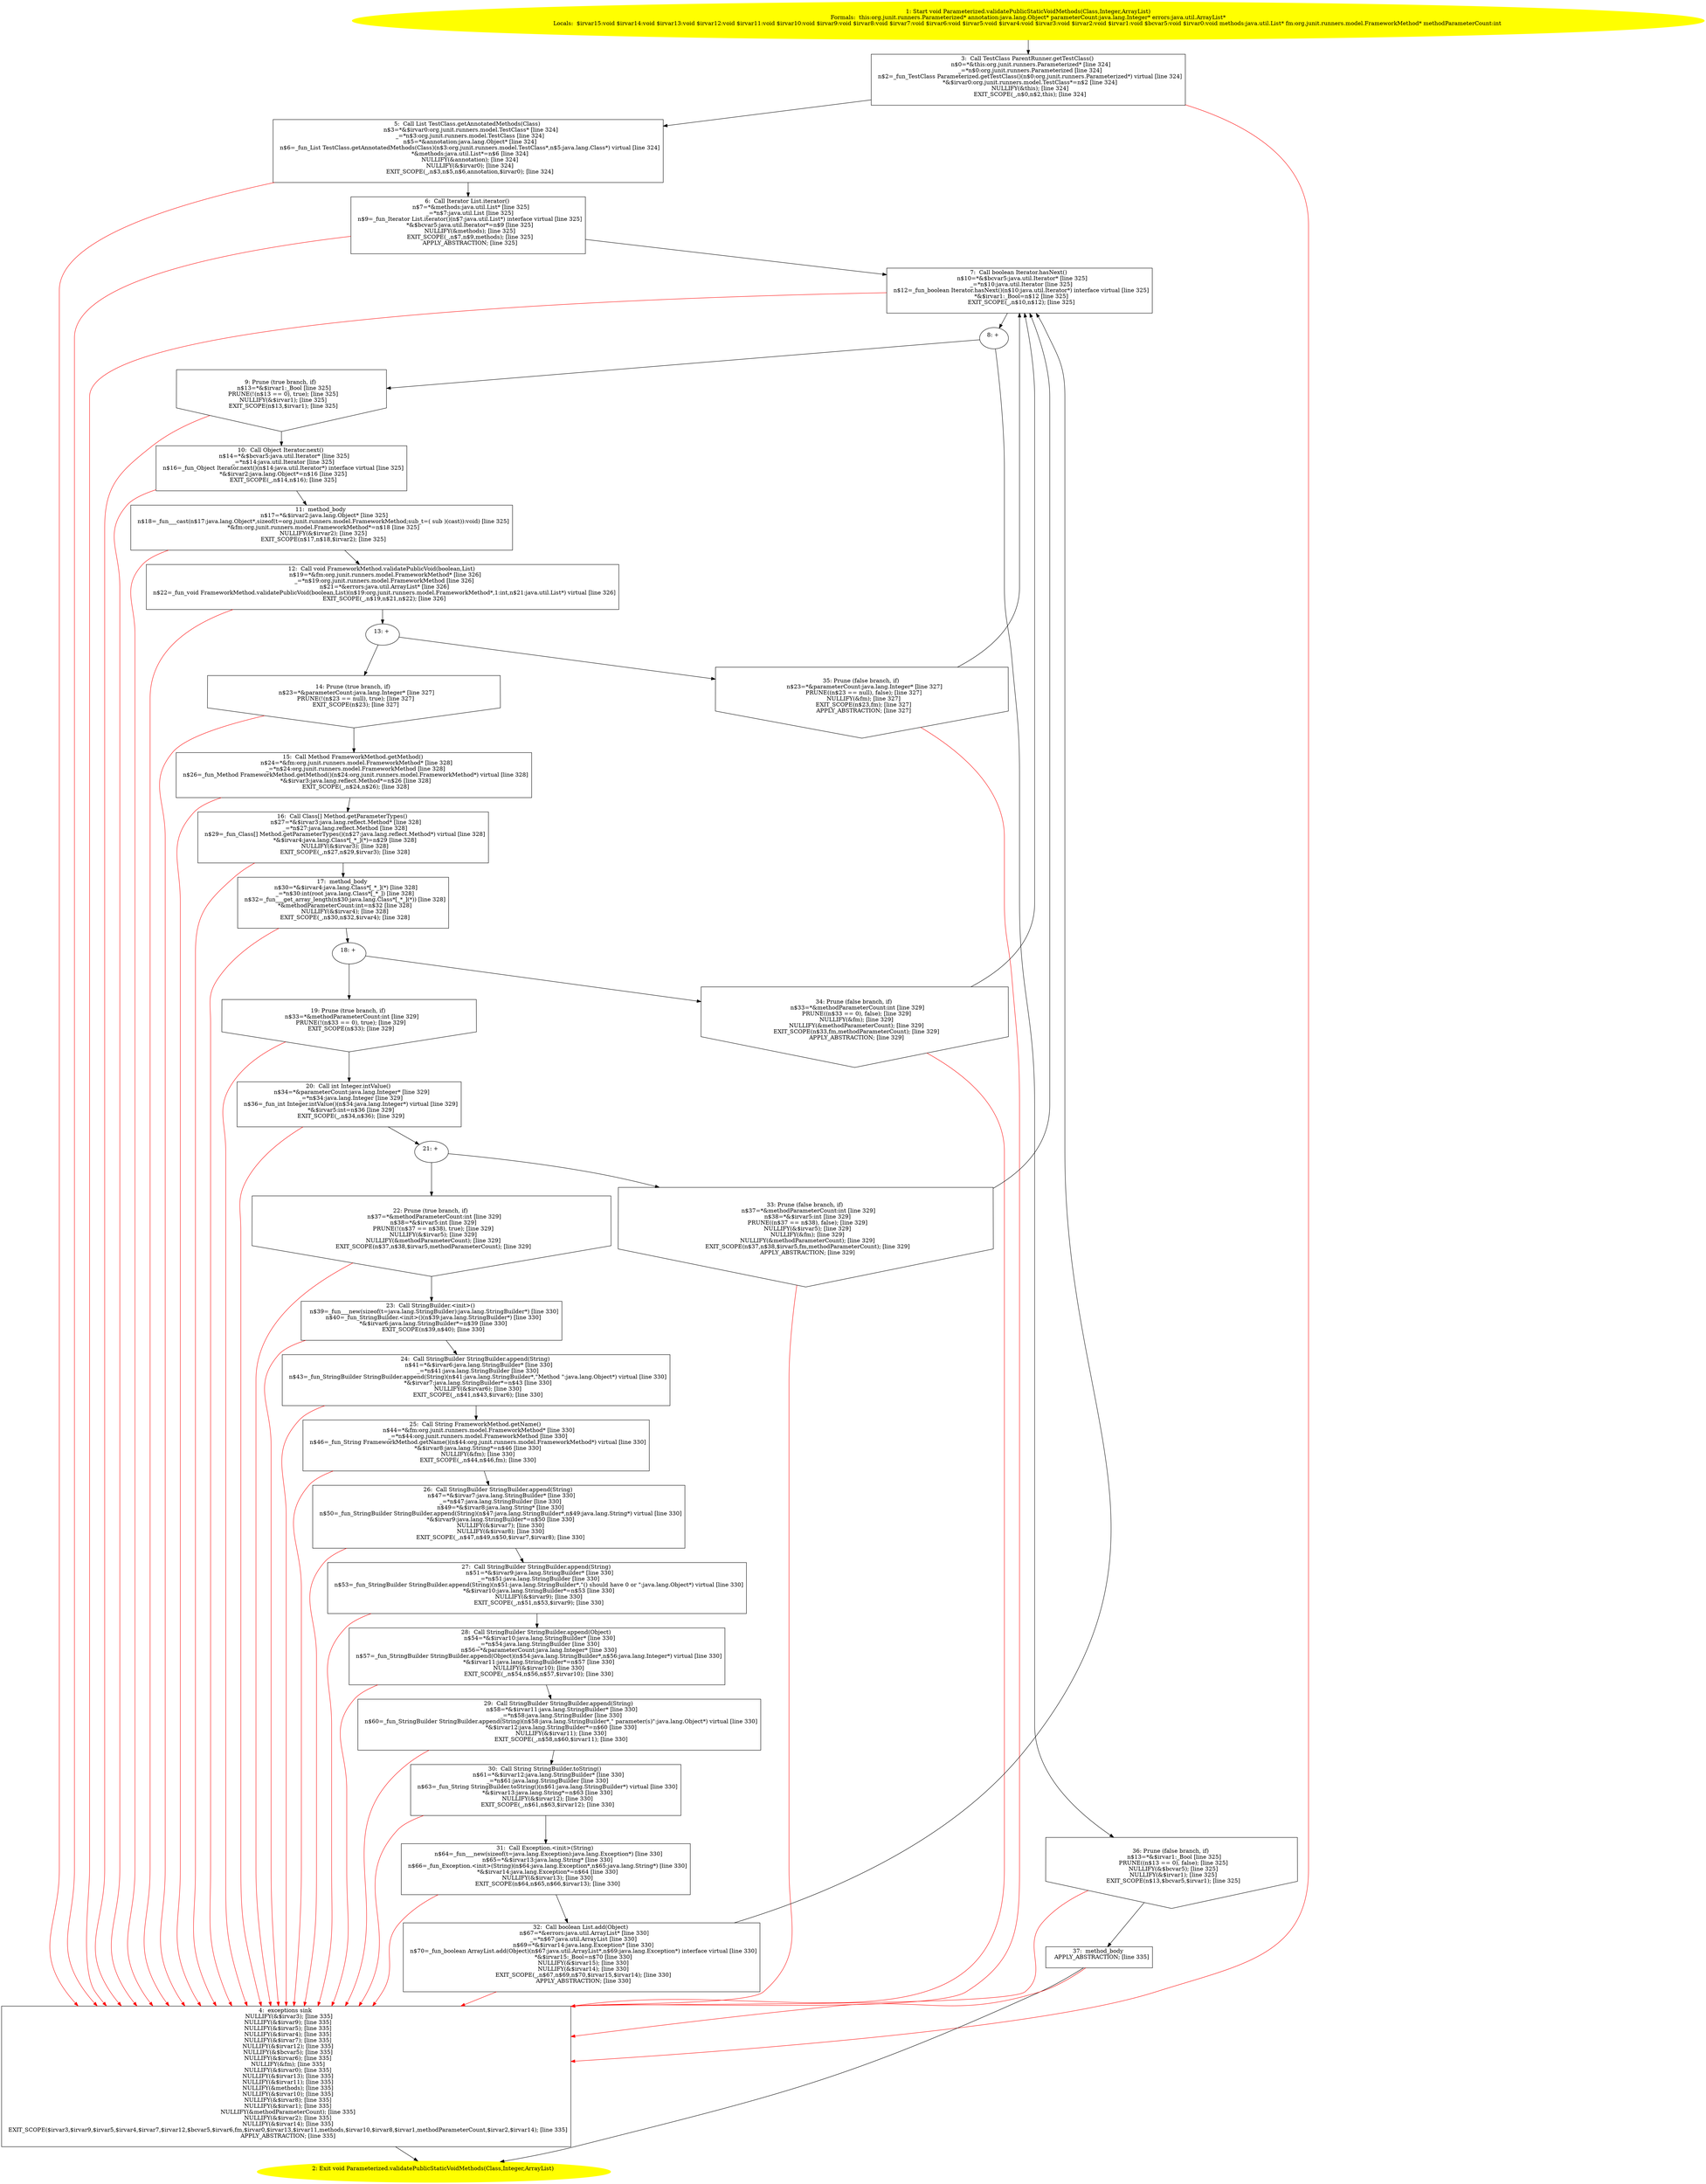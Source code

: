/* @generated */
digraph cfg {
"org.junit.runners.Parameterized.validatePublicStaticVoidMethods(java.lang.Class,java.lang.Integer,ja.56aa75f18d9daa81e46afbfcf32ae26a_1" [label="1: Start void Parameterized.validatePublicStaticVoidMethods(Class,Integer,ArrayList)\nFormals:  this:org.junit.runners.Parameterized* annotation:java.lang.Object* parameterCount:java.lang.Integer* errors:java.util.ArrayList*\nLocals:  $irvar15:void $irvar14:void $irvar13:void $irvar12:void $irvar11:void $irvar10:void $irvar9:void $irvar8:void $irvar7:void $irvar6:void $irvar5:void $irvar4:void $irvar3:void $irvar2:void $irvar1:void $bcvar5:void $irvar0:void methods:java.util.List* fm:org.junit.runners.model.FrameworkMethod* methodParameterCount:int \n  " color=yellow style=filled]
	

	 "org.junit.runners.Parameterized.validatePublicStaticVoidMethods(java.lang.Class,java.lang.Integer,ja.56aa75f18d9daa81e46afbfcf32ae26a_1" -> "org.junit.runners.Parameterized.validatePublicStaticVoidMethods(java.lang.Class,java.lang.Integer,ja.56aa75f18d9daa81e46afbfcf32ae26a_3" ;
"org.junit.runners.Parameterized.validatePublicStaticVoidMethods(java.lang.Class,java.lang.Integer,ja.56aa75f18d9daa81e46afbfcf32ae26a_2" [label="2: Exit void Parameterized.validatePublicStaticVoidMethods(Class,Integer,ArrayList) \n  " color=yellow style=filled]
	

"org.junit.runners.Parameterized.validatePublicStaticVoidMethods(java.lang.Class,java.lang.Integer,ja.56aa75f18d9daa81e46afbfcf32ae26a_3" [label="3:  Call TestClass ParentRunner.getTestClass() \n   n$0=*&this:org.junit.runners.Parameterized* [line 324]\n  _=*n$0:org.junit.runners.Parameterized [line 324]\n  n$2=_fun_TestClass Parameterized.getTestClass()(n$0:org.junit.runners.Parameterized*) virtual [line 324]\n  *&$irvar0:org.junit.runners.model.TestClass*=n$2 [line 324]\n  NULLIFY(&this); [line 324]\n  EXIT_SCOPE(_,n$0,n$2,this); [line 324]\n " shape="box"]
	

	 "org.junit.runners.Parameterized.validatePublicStaticVoidMethods(java.lang.Class,java.lang.Integer,ja.56aa75f18d9daa81e46afbfcf32ae26a_3" -> "org.junit.runners.Parameterized.validatePublicStaticVoidMethods(java.lang.Class,java.lang.Integer,ja.56aa75f18d9daa81e46afbfcf32ae26a_5" ;
	 "org.junit.runners.Parameterized.validatePublicStaticVoidMethods(java.lang.Class,java.lang.Integer,ja.56aa75f18d9daa81e46afbfcf32ae26a_3" -> "org.junit.runners.Parameterized.validatePublicStaticVoidMethods(java.lang.Class,java.lang.Integer,ja.56aa75f18d9daa81e46afbfcf32ae26a_4" [color="red" ];
"org.junit.runners.Parameterized.validatePublicStaticVoidMethods(java.lang.Class,java.lang.Integer,ja.56aa75f18d9daa81e46afbfcf32ae26a_4" [label="4:  exceptions sink \n   NULLIFY(&$irvar3); [line 335]\n  NULLIFY(&$irvar9); [line 335]\n  NULLIFY(&$irvar5); [line 335]\n  NULLIFY(&$irvar4); [line 335]\n  NULLIFY(&$irvar7); [line 335]\n  NULLIFY(&$irvar12); [line 335]\n  NULLIFY(&$bcvar5); [line 335]\n  NULLIFY(&$irvar6); [line 335]\n  NULLIFY(&fm); [line 335]\n  NULLIFY(&$irvar0); [line 335]\n  NULLIFY(&$irvar13); [line 335]\n  NULLIFY(&$irvar11); [line 335]\n  NULLIFY(&methods); [line 335]\n  NULLIFY(&$irvar10); [line 335]\n  NULLIFY(&$irvar8); [line 335]\n  NULLIFY(&$irvar1); [line 335]\n  NULLIFY(&methodParameterCount); [line 335]\n  NULLIFY(&$irvar2); [line 335]\n  NULLIFY(&$irvar14); [line 335]\n  EXIT_SCOPE($irvar3,$irvar9,$irvar5,$irvar4,$irvar7,$irvar12,$bcvar5,$irvar6,fm,$irvar0,$irvar13,$irvar11,methods,$irvar10,$irvar8,$irvar1,methodParameterCount,$irvar2,$irvar14); [line 335]\n  APPLY_ABSTRACTION; [line 335]\n " shape="box"]
	

	 "org.junit.runners.Parameterized.validatePublicStaticVoidMethods(java.lang.Class,java.lang.Integer,ja.56aa75f18d9daa81e46afbfcf32ae26a_4" -> "org.junit.runners.Parameterized.validatePublicStaticVoidMethods(java.lang.Class,java.lang.Integer,ja.56aa75f18d9daa81e46afbfcf32ae26a_2" ;
"org.junit.runners.Parameterized.validatePublicStaticVoidMethods(java.lang.Class,java.lang.Integer,ja.56aa75f18d9daa81e46afbfcf32ae26a_5" [label="5:  Call List TestClass.getAnnotatedMethods(Class) \n   n$3=*&$irvar0:org.junit.runners.model.TestClass* [line 324]\n  _=*n$3:org.junit.runners.model.TestClass [line 324]\n  n$5=*&annotation:java.lang.Object* [line 324]\n  n$6=_fun_List TestClass.getAnnotatedMethods(Class)(n$3:org.junit.runners.model.TestClass*,n$5:java.lang.Class*) virtual [line 324]\n  *&methods:java.util.List*=n$6 [line 324]\n  NULLIFY(&annotation); [line 324]\n  NULLIFY(&$irvar0); [line 324]\n  EXIT_SCOPE(_,n$3,n$5,n$6,annotation,$irvar0); [line 324]\n " shape="box"]
	

	 "org.junit.runners.Parameterized.validatePublicStaticVoidMethods(java.lang.Class,java.lang.Integer,ja.56aa75f18d9daa81e46afbfcf32ae26a_5" -> "org.junit.runners.Parameterized.validatePublicStaticVoidMethods(java.lang.Class,java.lang.Integer,ja.56aa75f18d9daa81e46afbfcf32ae26a_6" ;
	 "org.junit.runners.Parameterized.validatePublicStaticVoidMethods(java.lang.Class,java.lang.Integer,ja.56aa75f18d9daa81e46afbfcf32ae26a_5" -> "org.junit.runners.Parameterized.validatePublicStaticVoidMethods(java.lang.Class,java.lang.Integer,ja.56aa75f18d9daa81e46afbfcf32ae26a_4" [color="red" ];
"org.junit.runners.Parameterized.validatePublicStaticVoidMethods(java.lang.Class,java.lang.Integer,ja.56aa75f18d9daa81e46afbfcf32ae26a_6" [label="6:  Call Iterator List.iterator() \n   n$7=*&methods:java.util.List* [line 325]\n  _=*n$7:java.util.List [line 325]\n  n$9=_fun_Iterator List.iterator()(n$7:java.util.List*) interface virtual [line 325]\n  *&$bcvar5:java.util.Iterator*=n$9 [line 325]\n  NULLIFY(&methods); [line 325]\n  EXIT_SCOPE(_,n$7,n$9,methods); [line 325]\n  APPLY_ABSTRACTION; [line 325]\n " shape="box"]
	

	 "org.junit.runners.Parameterized.validatePublicStaticVoidMethods(java.lang.Class,java.lang.Integer,ja.56aa75f18d9daa81e46afbfcf32ae26a_6" -> "org.junit.runners.Parameterized.validatePublicStaticVoidMethods(java.lang.Class,java.lang.Integer,ja.56aa75f18d9daa81e46afbfcf32ae26a_7" ;
	 "org.junit.runners.Parameterized.validatePublicStaticVoidMethods(java.lang.Class,java.lang.Integer,ja.56aa75f18d9daa81e46afbfcf32ae26a_6" -> "org.junit.runners.Parameterized.validatePublicStaticVoidMethods(java.lang.Class,java.lang.Integer,ja.56aa75f18d9daa81e46afbfcf32ae26a_4" [color="red" ];
"org.junit.runners.Parameterized.validatePublicStaticVoidMethods(java.lang.Class,java.lang.Integer,ja.56aa75f18d9daa81e46afbfcf32ae26a_7" [label="7:  Call boolean Iterator.hasNext() \n   n$10=*&$bcvar5:java.util.Iterator* [line 325]\n  _=*n$10:java.util.Iterator [line 325]\n  n$12=_fun_boolean Iterator.hasNext()(n$10:java.util.Iterator*) interface virtual [line 325]\n  *&$irvar1:_Bool=n$12 [line 325]\n  EXIT_SCOPE(_,n$10,n$12); [line 325]\n " shape="box"]
	

	 "org.junit.runners.Parameterized.validatePublicStaticVoidMethods(java.lang.Class,java.lang.Integer,ja.56aa75f18d9daa81e46afbfcf32ae26a_7" -> "org.junit.runners.Parameterized.validatePublicStaticVoidMethods(java.lang.Class,java.lang.Integer,ja.56aa75f18d9daa81e46afbfcf32ae26a_8" ;
	 "org.junit.runners.Parameterized.validatePublicStaticVoidMethods(java.lang.Class,java.lang.Integer,ja.56aa75f18d9daa81e46afbfcf32ae26a_7" -> "org.junit.runners.Parameterized.validatePublicStaticVoidMethods(java.lang.Class,java.lang.Integer,ja.56aa75f18d9daa81e46afbfcf32ae26a_4" [color="red" ];
"org.junit.runners.Parameterized.validatePublicStaticVoidMethods(java.lang.Class,java.lang.Integer,ja.56aa75f18d9daa81e46afbfcf32ae26a_8" [label="8: + \n  " ]
	

	 "org.junit.runners.Parameterized.validatePublicStaticVoidMethods(java.lang.Class,java.lang.Integer,ja.56aa75f18d9daa81e46afbfcf32ae26a_8" -> "org.junit.runners.Parameterized.validatePublicStaticVoidMethods(java.lang.Class,java.lang.Integer,ja.56aa75f18d9daa81e46afbfcf32ae26a_9" ;
	 "org.junit.runners.Parameterized.validatePublicStaticVoidMethods(java.lang.Class,java.lang.Integer,ja.56aa75f18d9daa81e46afbfcf32ae26a_8" -> "org.junit.runners.Parameterized.validatePublicStaticVoidMethods(java.lang.Class,java.lang.Integer,ja.56aa75f18d9daa81e46afbfcf32ae26a_36" ;
"org.junit.runners.Parameterized.validatePublicStaticVoidMethods(java.lang.Class,java.lang.Integer,ja.56aa75f18d9daa81e46afbfcf32ae26a_9" [label="9: Prune (true branch, if) \n   n$13=*&$irvar1:_Bool [line 325]\n  PRUNE(!(n$13 == 0), true); [line 325]\n  NULLIFY(&$irvar1); [line 325]\n  EXIT_SCOPE(n$13,$irvar1); [line 325]\n " shape="invhouse"]
	

	 "org.junit.runners.Parameterized.validatePublicStaticVoidMethods(java.lang.Class,java.lang.Integer,ja.56aa75f18d9daa81e46afbfcf32ae26a_9" -> "org.junit.runners.Parameterized.validatePublicStaticVoidMethods(java.lang.Class,java.lang.Integer,ja.56aa75f18d9daa81e46afbfcf32ae26a_10" ;
	 "org.junit.runners.Parameterized.validatePublicStaticVoidMethods(java.lang.Class,java.lang.Integer,ja.56aa75f18d9daa81e46afbfcf32ae26a_9" -> "org.junit.runners.Parameterized.validatePublicStaticVoidMethods(java.lang.Class,java.lang.Integer,ja.56aa75f18d9daa81e46afbfcf32ae26a_4" [color="red" ];
"org.junit.runners.Parameterized.validatePublicStaticVoidMethods(java.lang.Class,java.lang.Integer,ja.56aa75f18d9daa81e46afbfcf32ae26a_10" [label="10:  Call Object Iterator.next() \n   n$14=*&$bcvar5:java.util.Iterator* [line 325]\n  _=*n$14:java.util.Iterator [line 325]\n  n$16=_fun_Object Iterator.next()(n$14:java.util.Iterator*) interface virtual [line 325]\n  *&$irvar2:java.lang.Object*=n$16 [line 325]\n  EXIT_SCOPE(_,n$14,n$16); [line 325]\n " shape="box"]
	

	 "org.junit.runners.Parameterized.validatePublicStaticVoidMethods(java.lang.Class,java.lang.Integer,ja.56aa75f18d9daa81e46afbfcf32ae26a_10" -> "org.junit.runners.Parameterized.validatePublicStaticVoidMethods(java.lang.Class,java.lang.Integer,ja.56aa75f18d9daa81e46afbfcf32ae26a_11" ;
	 "org.junit.runners.Parameterized.validatePublicStaticVoidMethods(java.lang.Class,java.lang.Integer,ja.56aa75f18d9daa81e46afbfcf32ae26a_10" -> "org.junit.runners.Parameterized.validatePublicStaticVoidMethods(java.lang.Class,java.lang.Integer,ja.56aa75f18d9daa81e46afbfcf32ae26a_4" [color="red" ];
"org.junit.runners.Parameterized.validatePublicStaticVoidMethods(java.lang.Class,java.lang.Integer,ja.56aa75f18d9daa81e46afbfcf32ae26a_11" [label="11:  method_body \n   n$17=*&$irvar2:java.lang.Object* [line 325]\n  n$18=_fun___cast(n$17:java.lang.Object*,sizeof(t=org.junit.runners.model.FrameworkMethod;sub_t=( sub )(cast)):void) [line 325]\n  *&fm:org.junit.runners.model.FrameworkMethod*=n$18 [line 325]\n  NULLIFY(&$irvar2); [line 325]\n  EXIT_SCOPE(n$17,n$18,$irvar2); [line 325]\n " shape="box"]
	

	 "org.junit.runners.Parameterized.validatePublicStaticVoidMethods(java.lang.Class,java.lang.Integer,ja.56aa75f18d9daa81e46afbfcf32ae26a_11" -> "org.junit.runners.Parameterized.validatePublicStaticVoidMethods(java.lang.Class,java.lang.Integer,ja.56aa75f18d9daa81e46afbfcf32ae26a_12" ;
	 "org.junit.runners.Parameterized.validatePublicStaticVoidMethods(java.lang.Class,java.lang.Integer,ja.56aa75f18d9daa81e46afbfcf32ae26a_11" -> "org.junit.runners.Parameterized.validatePublicStaticVoidMethods(java.lang.Class,java.lang.Integer,ja.56aa75f18d9daa81e46afbfcf32ae26a_4" [color="red" ];
"org.junit.runners.Parameterized.validatePublicStaticVoidMethods(java.lang.Class,java.lang.Integer,ja.56aa75f18d9daa81e46afbfcf32ae26a_12" [label="12:  Call void FrameworkMethod.validatePublicVoid(boolean,List) \n   n$19=*&fm:org.junit.runners.model.FrameworkMethod* [line 326]\n  _=*n$19:org.junit.runners.model.FrameworkMethod [line 326]\n  n$21=*&errors:java.util.ArrayList* [line 326]\n  n$22=_fun_void FrameworkMethod.validatePublicVoid(boolean,List)(n$19:org.junit.runners.model.FrameworkMethod*,1:int,n$21:java.util.List*) virtual [line 326]\n  EXIT_SCOPE(_,n$19,n$21,n$22); [line 326]\n " shape="box"]
	

	 "org.junit.runners.Parameterized.validatePublicStaticVoidMethods(java.lang.Class,java.lang.Integer,ja.56aa75f18d9daa81e46afbfcf32ae26a_12" -> "org.junit.runners.Parameterized.validatePublicStaticVoidMethods(java.lang.Class,java.lang.Integer,ja.56aa75f18d9daa81e46afbfcf32ae26a_13" ;
	 "org.junit.runners.Parameterized.validatePublicStaticVoidMethods(java.lang.Class,java.lang.Integer,ja.56aa75f18d9daa81e46afbfcf32ae26a_12" -> "org.junit.runners.Parameterized.validatePublicStaticVoidMethods(java.lang.Class,java.lang.Integer,ja.56aa75f18d9daa81e46afbfcf32ae26a_4" [color="red" ];
"org.junit.runners.Parameterized.validatePublicStaticVoidMethods(java.lang.Class,java.lang.Integer,ja.56aa75f18d9daa81e46afbfcf32ae26a_13" [label="13: + \n  " ]
	

	 "org.junit.runners.Parameterized.validatePublicStaticVoidMethods(java.lang.Class,java.lang.Integer,ja.56aa75f18d9daa81e46afbfcf32ae26a_13" -> "org.junit.runners.Parameterized.validatePublicStaticVoidMethods(java.lang.Class,java.lang.Integer,ja.56aa75f18d9daa81e46afbfcf32ae26a_14" ;
	 "org.junit.runners.Parameterized.validatePublicStaticVoidMethods(java.lang.Class,java.lang.Integer,ja.56aa75f18d9daa81e46afbfcf32ae26a_13" -> "org.junit.runners.Parameterized.validatePublicStaticVoidMethods(java.lang.Class,java.lang.Integer,ja.56aa75f18d9daa81e46afbfcf32ae26a_35" ;
"org.junit.runners.Parameterized.validatePublicStaticVoidMethods(java.lang.Class,java.lang.Integer,ja.56aa75f18d9daa81e46afbfcf32ae26a_14" [label="14: Prune (true branch, if) \n   n$23=*&parameterCount:java.lang.Integer* [line 327]\n  PRUNE(!(n$23 == null), true); [line 327]\n  EXIT_SCOPE(n$23); [line 327]\n " shape="invhouse"]
	

	 "org.junit.runners.Parameterized.validatePublicStaticVoidMethods(java.lang.Class,java.lang.Integer,ja.56aa75f18d9daa81e46afbfcf32ae26a_14" -> "org.junit.runners.Parameterized.validatePublicStaticVoidMethods(java.lang.Class,java.lang.Integer,ja.56aa75f18d9daa81e46afbfcf32ae26a_15" ;
	 "org.junit.runners.Parameterized.validatePublicStaticVoidMethods(java.lang.Class,java.lang.Integer,ja.56aa75f18d9daa81e46afbfcf32ae26a_14" -> "org.junit.runners.Parameterized.validatePublicStaticVoidMethods(java.lang.Class,java.lang.Integer,ja.56aa75f18d9daa81e46afbfcf32ae26a_4" [color="red" ];
"org.junit.runners.Parameterized.validatePublicStaticVoidMethods(java.lang.Class,java.lang.Integer,ja.56aa75f18d9daa81e46afbfcf32ae26a_15" [label="15:  Call Method FrameworkMethod.getMethod() \n   n$24=*&fm:org.junit.runners.model.FrameworkMethod* [line 328]\n  _=*n$24:org.junit.runners.model.FrameworkMethod [line 328]\n  n$26=_fun_Method FrameworkMethod.getMethod()(n$24:org.junit.runners.model.FrameworkMethod*) virtual [line 328]\n  *&$irvar3:java.lang.reflect.Method*=n$26 [line 328]\n  EXIT_SCOPE(_,n$24,n$26); [line 328]\n " shape="box"]
	

	 "org.junit.runners.Parameterized.validatePublicStaticVoidMethods(java.lang.Class,java.lang.Integer,ja.56aa75f18d9daa81e46afbfcf32ae26a_15" -> "org.junit.runners.Parameterized.validatePublicStaticVoidMethods(java.lang.Class,java.lang.Integer,ja.56aa75f18d9daa81e46afbfcf32ae26a_16" ;
	 "org.junit.runners.Parameterized.validatePublicStaticVoidMethods(java.lang.Class,java.lang.Integer,ja.56aa75f18d9daa81e46afbfcf32ae26a_15" -> "org.junit.runners.Parameterized.validatePublicStaticVoidMethods(java.lang.Class,java.lang.Integer,ja.56aa75f18d9daa81e46afbfcf32ae26a_4" [color="red" ];
"org.junit.runners.Parameterized.validatePublicStaticVoidMethods(java.lang.Class,java.lang.Integer,ja.56aa75f18d9daa81e46afbfcf32ae26a_16" [label="16:  Call Class[] Method.getParameterTypes() \n   n$27=*&$irvar3:java.lang.reflect.Method* [line 328]\n  _=*n$27:java.lang.reflect.Method [line 328]\n  n$29=_fun_Class[] Method.getParameterTypes()(n$27:java.lang.reflect.Method*) virtual [line 328]\n  *&$irvar4:java.lang.Class*[_*_](*)=n$29 [line 328]\n  NULLIFY(&$irvar3); [line 328]\n  EXIT_SCOPE(_,n$27,n$29,$irvar3); [line 328]\n " shape="box"]
	

	 "org.junit.runners.Parameterized.validatePublicStaticVoidMethods(java.lang.Class,java.lang.Integer,ja.56aa75f18d9daa81e46afbfcf32ae26a_16" -> "org.junit.runners.Parameterized.validatePublicStaticVoidMethods(java.lang.Class,java.lang.Integer,ja.56aa75f18d9daa81e46afbfcf32ae26a_17" ;
	 "org.junit.runners.Parameterized.validatePublicStaticVoidMethods(java.lang.Class,java.lang.Integer,ja.56aa75f18d9daa81e46afbfcf32ae26a_16" -> "org.junit.runners.Parameterized.validatePublicStaticVoidMethods(java.lang.Class,java.lang.Integer,ja.56aa75f18d9daa81e46afbfcf32ae26a_4" [color="red" ];
"org.junit.runners.Parameterized.validatePublicStaticVoidMethods(java.lang.Class,java.lang.Integer,ja.56aa75f18d9daa81e46afbfcf32ae26a_17" [label="17:  method_body \n   n$30=*&$irvar4:java.lang.Class*[_*_](*) [line 328]\n  _=*n$30:int(root java.lang.Class*[_*_]) [line 328]\n  n$32=_fun___get_array_length(n$30:java.lang.Class*[_*_](*)) [line 328]\n  *&methodParameterCount:int=n$32 [line 328]\n  NULLIFY(&$irvar4); [line 328]\n  EXIT_SCOPE(_,n$30,n$32,$irvar4); [line 328]\n " shape="box"]
	

	 "org.junit.runners.Parameterized.validatePublicStaticVoidMethods(java.lang.Class,java.lang.Integer,ja.56aa75f18d9daa81e46afbfcf32ae26a_17" -> "org.junit.runners.Parameterized.validatePublicStaticVoidMethods(java.lang.Class,java.lang.Integer,ja.56aa75f18d9daa81e46afbfcf32ae26a_18" ;
	 "org.junit.runners.Parameterized.validatePublicStaticVoidMethods(java.lang.Class,java.lang.Integer,ja.56aa75f18d9daa81e46afbfcf32ae26a_17" -> "org.junit.runners.Parameterized.validatePublicStaticVoidMethods(java.lang.Class,java.lang.Integer,ja.56aa75f18d9daa81e46afbfcf32ae26a_4" [color="red" ];
"org.junit.runners.Parameterized.validatePublicStaticVoidMethods(java.lang.Class,java.lang.Integer,ja.56aa75f18d9daa81e46afbfcf32ae26a_18" [label="18: + \n  " ]
	

	 "org.junit.runners.Parameterized.validatePublicStaticVoidMethods(java.lang.Class,java.lang.Integer,ja.56aa75f18d9daa81e46afbfcf32ae26a_18" -> "org.junit.runners.Parameterized.validatePublicStaticVoidMethods(java.lang.Class,java.lang.Integer,ja.56aa75f18d9daa81e46afbfcf32ae26a_19" ;
	 "org.junit.runners.Parameterized.validatePublicStaticVoidMethods(java.lang.Class,java.lang.Integer,ja.56aa75f18d9daa81e46afbfcf32ae26a_18" -> "org.junit.runners.Parameterized.validatePublicStaticVoidMethods(java.lang.Class,java.lang.Integer,ja.56aa75f18d9daa81e46afbfcf32ae26a_34" ;
"org.junit.runners.Parameterized.validatePublicStaticVoidMethods(java.lang.Class,java.lang.Integer,ja.56aa75f18d9daa81e46afbfcf32ae26a_19" [label="19: Prune (true branch, if) \n   n$33=*&methodParameterCount:int [line 329]\n  PRUNE(!(n$33 == 0), true); [line 329]\n  EXIT_SCOPE(n$33); [line 329]\n " shape="invhouse"]
	

	 "org.junit.runners.Parameterized.validatePublicStaticVoidMethods(java.lang.Class,java.lang.Integer,ja.56aa75f18d9daa81e46afbfcf32ae26a_19" -> "org.junit.runners.Parameterized.validatePublicStaticVoidMethods(java.lang.Class,java.lang.Integer,ja.56aa75f18d9daa81e46afbfcf32ae26a_20" ;
	 "org.junit.runners.Parameterized.validatePublicStaticVoidMethods(java.lang.Class,java.lang.Integer,ja.56aa75f18d9daa81e46afbfcf32ae26a_19" -> "org.junit.runners.Parameterized.validatePublicStaticVoidMethods(java.lang.Class,java.lang.Integer,ja.56aa75f18d9daa81e46afbfcf32ae26a_4" [color="red" ];
"org.junit.runners.Parameterized.validatePublicStaticVoidMethods(java.lang.Class,java.lang.Integer,ja.56aa75f18d9daa81e46afbfcf32ae26a_20" [label="20:  Call int Integer.intValue() \n   n$34=*&parameterCount:java.lang.Integer* [line 329]\n  _=*n$34:java.lang.Integer [line 329]\n  n$36=_fun_int Integer.intValue()(n$34:java.lang.Integer*) virtual [line 329]\n  *&$irvar5:int=n$36 [line 329]\n  EXIT_SCOPE(_,n$34,n$36); [line 329]\n " shape="box"]
	

	 "org.junit.runners.Parameterized.validatePublicStaticVoidMethods(java.lang.Class,java.lang.Integer,ja.56aa75f18d9daa81e46afbfcf32ae26a_20" -> "org.junit.runners.Parameterized.validatePublicStaticVoidMethods(java.lang.Class,java.lang.Integer,ja.56aa75f18d9daa81e46afbfcf32ae26a_21" ;
	 "org.junit.runners.Parameterized.validatePublicStaticVoidMethods(java.lang.Class,java.lang.Integer,ja.56aa75f18d9daa81e46afbfcf32ae26a_20" -> "org.junit.runners.Parameterized.validatePublicStaticVoidMethods(java.lang.Class,java.lang.Integer,ja.56aa75f18d9daa81e46afbfcf32ae26a_4" [color="red" ];
"org.junit.runners.Parameterized.validatePublicStaticVoidMethods(java.lang.Class,java.lang.Integer,ja.56aa75f18d9daa81e46afbfcf32ae26a_21" [label="21: + \n  " ]
	

	 "org.junit.runners.Parameterized.validatePublicStaticVoidMethods(java.lang.Class,java.lang.Integer,ja.56aa75f18d9daa81e46afbfcf32ae26a_21" -> "org.junit.runners.Parameterized.validatePublicStaticVoidMethods(java.lang.Class,java.lang.Integer,ja.56aa75f18d9daa81e46afbfcf32ae26a_22" ;
	 "org.junit.runners.Parameterized.validatePublicStaticVoidMethods(java.lang.Class,java.lang.Integer,ja.56aa75f18d9daa81e46afbfcf32ae26a_21" -> "org.junit.runners.Parameterized.validatePublicStaticVoidMethods(java.lang.Class,java.lang.Integer,ja.56aa75f18d9daa81e46afbfcf32ae26a_33" ;
"org.junit.runners.Parameterized.validatePublicStaticVoidMethods(java.lang.Class,java.lang.Integer,ja.56aa75f18d9daa81e46afbfcf32ae26a_22" [label="22: Prune (true branch, if) \n   n$37=*&methodParameterCount:int [line 329]\n  n$38=*&$irvar5:int [line 329]\n  PRUNE(!(n$37 == n$38), true); [line 329]\n  NULLIFY(&$irvar5); [line 329]\n  NULLIFY(&methodParameterCount); [line 329]\n  EXIT_SCOPE(n$37,n$38,$irvar5,methodParameterCount); [line 329]\n " shape="invhouse"]
	

	 "org.junit.runners.Parameterized.validatePublicStaticVoidMethods(java.lang.Class,java.lang.Integer,ja.56aa75f18d9daa81e46afbfcf32ae26a_22" -> "org.junit.runners.Parameterized.validatePublicStaticVoidMethods(java.lang.Class,java.lang.Integer,ja.56aa75f18d9daa81e46afbfcf32ae26a_23" ;
	 "org.junit.runners.Parameterized.validatePublicStaticVoidMethods(java.lang.Class,java.lang.Integer,ja.56aa75f18d9daa81e46afbfcf32ae26a_22" -> "org.junit.runners.Parameterized.validatePublicStaticVoidMethods(java.lang.Class,java.lang.Integer,ja.56aa75f18d9daa81e46afbfcf32ae26a_4" [color="red" ];
"org.junit.runners.Parameterized.validatePublicStaticVoidMethods(java.lang.Class,java.lang.Integer,ja.56aa75f18d9daa81e46afbfcf32ae26a_23" [label="23:  Call StringBuilder.<init>() \n   n$39=_fun___new(sizeof(t=java.lang.StringBuilder):java.lang.StringBuilder*) [line 330]\n  n$40=_fun_StringBuilder.<init>()(n$39:java.lang.StringBuilder*) [line 330]\n  *&$irvar6:java.lang.StringBuilder*=n$39 [line 330]\n  EXIT_SCOPE(n$39,n$40); [line 330]\n " shape="box"]
	

	 "org.junit.runners.Parameterized.validatePublicStaticVoidMethods(java.lang.Class,java.lang.Integer,ja.56aa75f18d9daa81e46afbfcf32ae26a_23" -> "org.junit.runners.Parameterized.validatePublicStaticVoidMethods(java.lang.Class,java.lang.Integer,ja.56aa75f18d9daa81e46afbfcf32ae26a_24" ;
	 "org.junit.runners.Parameterized.validatePublicStaticVoidMethods(java.lang.Class,java.lang.Integer,ja.56aa75f18d9daa81e46afbfcf32ae26a_23" -> "org.junit.runners.Parameterized.validatePublicStaticVoidMethods(java.lang.Class,java.lang.Integer,ja.56aa75f18d9daa81e46afbfcf32ae26a_4" [color="red" ];
"org.junit.runners.Parameterized.validatePublicStaticVoidMethods(java.lang.Class,java.lang.Integer,ja.56aa75f18d9daa81e46afbfcf32ae26a_24" [label="24:  Call StringBuilder StringBuilder.append(String) \n   n$41=*&$irvar6:java.lang.StringBuilder* [line 330]\n  _=*n$41:java.lang.StringBuilder [line 330]\n  n$43=_fun_StringBuilder StringBuilder.append(String)(n$41:java.lang.StringBuilder*,\"Method \":java.lang.Object*) virtual [line 330]\n  *&$irvar7:java.lang.StringBuilder*=n$43 [line 330]\n  NULLIFY(&$irvar6); [line 330]\n  EXIT_SCOPE(_,n$41,n$43,$irvar6); [line 330]\n " shape="box"]
	

	 "org.junit.runners.Parameterized.validatePublicStaticVoidMethods(java.lang.Class,java.lang.Integer,ja.56aa75f18d9daa81e46afbfcf32ae26a_24" -> "org.junit.runners.Parameterized.validatePublicStaticVoidMethods(java.lang.Class,java.lang.Integer,ja.56aa75f18d9daa81e46afbfcf32ae26a_25" ;
	 "org.junit.runners.Parameterized.validatePublicStaticVoidMethods(java.lang.Class,java.lang.Integer,ja.56aa75f18d9daa81e46afbfcf32ae26a_24" -> "org.junit.runners.Parameterized.validatePublicStaticVoidMethods(java.lang.Class,java.lang.Integer,ja.56aa75f18d9daa81e46afbfcf32ae26a_4" [color="red" ];
"org.junit.runners.Parameterized.validatePublicStaticVoidMethods(java.lang.Class,java.lang.Integer,ja.56aa75f18d9daa81e46afbfcf32ae26a_25" [label="25:  Call String FrameworkMethod.getName() \n   n$44=*&fm:org.junit.runners.model.FrameworkMethod* [line 330]\n  _=*n$44:org.junit.runners.model.FrameworkMethod [line 330]\n  n$46=_fun_String FrameworkMethod.getName()(n$44:org.junit.runners.model.FrameworkMethod*) virtual [line 330]\n  *&$irvar8:java.lang.String*=n$46 [line 330]\n  NULLIFY(&fm); [line 330]\n  EXIT_SCOPE(_,n$44,n$46,fm); [line 330]\n " shape="box"]
	

	 "org.junit.runners.Parameterized.validatePublicStaticVoidMethods(java.lang.Class,java.lang.Integer,ja.56aa75f18d9daa81e46afbfcf32ae26a_25" -> "org.junit.runners.Parameterized.validatePublicStaticVoidMethods(java.lang.Class,java.lang.Integer,ja.56aa75f18d9daa81e46afbfcf32ae26a_26" ;
	 "org.junit.runners.Parameterized.validatePublicStaticVoidMethods(java.lang.Class,java.lang.Integer,ja.56aa75f18d9daa81e46afbfcf32ae26a_25" -> "org.junit.runners.Parameterized.validatePublicStaticVoidMethods(java.lang.Class,java.lang.Integer,ja.56aa75f18d9daa81e46afbfcf32ae26a_4" [color="red" ];
"org.junit.runners.Parameterized.validatePublicStaticVoidMethods(java.lang.Class,java.lang.Integer,ja.56aa75f18d9daa81e46afbfcf32ae26a_26" [label="26:  Call StringBuilder StringBuilder.append(String) \n   n$47=*&$irvar7:java.lang.StringBuilder* [line 330]\n  _=*n$47:java.lang.StringBuilder [line 330]\n  n$49=*&$irvar8:java.lang.String* [line 330]\n  n$50=_fun_StringBuilder StringBuilder.append(String)(n$47:java.lang.StringBuilder*,n$49:java.lang.String*) virtual [line 330]\n  *&$irvar9:java.lang.StringBuilder*=n$50 [line 330]\n  NULLIFY(&$irvar7); [line 330]\n  NULLIFY(&$irvar8); [line 330]\n  EXIT_SCOPE(_,n$47,n$49,n$50,$irvar7,$irvar8); [line 330]\n " shape="box"]
	

	 "org.junit.runners.Parameterized.validatePublicStaticVoidMethods(java.lang.Class,java.lang.Integer,ja.56aa75f18d9daa81e46afbfcf32ae26a_26" -> "org.junit.runners.Parameterized.validatePublicStaticVoidMethods(java.lang.Class,java.lang.Integer,ja.56aa75f18d9daa81e46afbfcf32ae26a_27" ;
	 "org.junit.runners.Parameterized.validatePublicStaticVoidMethods(java.lang.Class,java.lang.Integer,ja.56aa75f18d9daa81e46afbfcf32ae26a_26" -> "org.junit.runners.Parameterized.validatePublicStaticVoidMethods(java.lang.Class,java.lang.Integer,ja.56aa75f18d9daa81e46afbfcf32ae26a_4" [color="red" ];
"org.junit.runners.Parameterized.validatePublicStaticVoidMethods(java.lang.Class,java.lang.Integer,ja.56aa75f18d9daa81e46afbfcf32ae26a_27" [label="27:  Call StringBuilder StringBuilder.append(String) \n   n$51=*&$irvar9:java.lang.StringBuilder* [line 330]\n  _=*n$51:java.lang.StringBuilder [line 330]\n  n$53=_fun_StringBuilder StringBuilder.append(String)(n$51:java.lang.StringBuilder*,\"() should have 0 or \":java.lang.Object*) virtual [line 330]\n  *&$irvar10:java.lang.StringBuilder*=n$53 [line 330]\n  NULLIFY(&$irvar9); [line 330]\n  EXIT_SCOPE(_,n$51,n$53,$irvar9); [line 330]\n " shape="box"]
	

	 "org.junit.runners.Parameterized.validatePublicStaticVoidMethods(java.lang.Class,java.lang.Integer,ja.56aa75f18d9daa81e46afbfcf32ae26a_27" -> "org.junit.runners.Parameterized.validatePublicStaticVoidMethods(java.lang.Class,java.lang.Integer,ja.56aa75f18d9daa81e46afbfcf32ae26a_28" ;
	 "org.junit.runners.Parameterized.validatePublicStaticVoidMethods(java.lang.Class,java.lang.Integer,ja.56aa75f18d9daa81e46afbfcf32ae26a_27" -> "org.junit.runners.Parameterized.validatePublicStaticVoidMethods(java.lang.Class,java.lang.Integer,ja.56aa75f18d9daa81e46afbfcf32ae26a_4" [color="red" ];
"org.junit.runners.Parameterized.validatePublicStaticVoidMethods(java.lang.Class,java.lang.Integer,ja.56aa75f18d9daa81e46afbfcf32ae26a_28" [label="28:  Call StringBuilder StringBuilder.append(Object) \n   n$54=*&$irvar10:java.lang.StringBuilder* [line 330]\n  _=*n$54:java.lang.StringBuilder [line 330]\n  n$56=*&parameterCount:java.lang.Integer* [line 330]\n  n$57=_fun_StringBuilder StringBuilder.append(Object)(n$54:java.lang.StringBuilder*,n$56:java.lang.Integer*) virtual [line 330]\n  *&$irvar11:java.lang.StringBuilder*=n$57 [line 330]\n  NULLIFY(&$irvar10); [line 330]\n  EXIT_SCOPE(_,n$54,n$56,n$57,$irvar10); [line 330]\n " shape="box"]
	

	 "org.junit.runners.Parameterized.validatePublicStaticVoidMethods(java.lang.Class,java.lang.Integer,ja.56aa75f18d9daa81e46afbfcf32ae26a_28" -> "org.junit.runners.Parameterized.validatePublicStaticVoidMethods(java.lang.Class,java.lang.Integer,ja.56aa75f18d9daa81e46afbfcf32ae26a_29" ;
	 "org.junit.runners.Parameterized.validatePublicStaticVoidMethods(java.lang.Class,java.lang.Integer,ja.56aa75f18d9daa81e46afbfcf32ae26a_28" -> "org.junit.runners.Parameterized.validatePublicStaticVoidMethods(java.lang.Class,java.lang.Integer,ja.56aa75f18d9daa81e46afbfcf32ae26a_4" [color="red" ];
"org.junit.runners.Parameterized.validatePublicStaticVoidMethods(java.lang.Class,java.lang.Integer,ja.56aa75f18d9daa81e46afbfcf32ae26a_29" [label="29:  Call StringBuilder StringBuilder.append(String) \n   n$58=*&$irvar11:java.lang.StringBuilder* [line 330]\n  _=*n$58:java.lang.StringBuilder [line 330]\n  n$60=_fun_StringBuilder StringBuilder.append(String)(n$58:java.lang.StringBuilder*,\" parameter(s)\":java.lang.Object*) virtual [line 330]\n  *&$irvar12:java.lang.StringBuilder*=n$60 [line 330]\n  NULLIFY(&$irvar11); [line 330]\n  EXIT_SCOPE(_,n$58,n$60,$irvar11); [line 330]\n " shape="box"]
	

	 "org.junit.runners.Parameterized.validatePublicStaticVoidMethods(java.lang.Class,java.lang.Integer,ja.56aa75f18d9daa81e46afbfcf32ae26a_29" -> "org.junit.runners.Parameterized.validatePublicStaticVoidMethods(java.lang.Class,java.lang.Integer,ja.56aa75f18d9daa81e46afbfcf32ae26a_30" ;
	 "org.junit.runners.Parameterized.validatePublicStaticVoidMethods(java.lang.Class,java.lang.Integer,ja.56aa75f18d9daa81e46afbfcf32ae26a_29" -> "org.junit.runners.Parameterized.validatePublicStaticVoidMethods(java.lang.Class,java.lang.Integer,ja.56aa75f18d9daa81e46afbfcf32ae26a_4" [color="red" ];
"org.junit.runners.Parameterized.validatePublicStaticVoidMethods(java.lang.Class,java.lang.Integer,ja.56aa75f18d9daa81e46afbfcf32ae26a_30" [label="30:  Call String StringBuilder.toString() \n   n$61=*&$irvar12:java.lang.StringBuilder* [line 330]\n  _=*n$61:java.lang.StringBuilder [line 330]\n  n$63=_fun_String StringBuilder.toString()(n$61:java.lang.StringBuilder*) virtual [line 330]\n  *&$irvar13:java.lang.String*=n$63 [line 330]\n  NULLIFY(&$irvar12); [line 330]\n  EXIT_SCOPE(_,n$61,n$63,$irvar12); [line 330]\n " shape="box"]
	

	 "org.junit.runners.Parameterized.validatePublicStaticVoidMethods(java.lang.Class,java.lang.Integer,ja.56aa75f18d9daa81e46afbfcf32ae26a_30" -> "org.junit.runners.Parameterized.validatePublicStaticVoidMethods(java.lang.Class,java.lang.Integer,ja.56aa75f18d9daa81e46afbfcf32ae26a_31" ;
	 "org.junit.runners.Parameterized.validatePublicStaticVoidMethods(java.lang.Class,java.lang.Integer,ja.56aa75f18d9daa81e46afbfcf32ae26a_30" -> "org.junit.runners.Parameterized.validatePublicStaticVoidMethods(java.lang.Class,java.lang.Integer,ja.56aa75f18d9daa81e46afbfcf32ae26a_4" [color="red" ];
"org.junit.runners.Parameterized.validatePublicStaticVoidMethods(java.lang.Class,java.lang.Integer,ja.56aa75f18d9daa81e46afbfcf32ae26a_31" [label="31:  Call Exception.<init>(String) \n   n$64=_fun___new(sizeof(t=java.lang.Exception):java.lang.Exception*) [line 330]\n  n$65=*&$irvar13:java.lang.String* [line 330]\n  n$66=_fun_Exception.<init>(String)(n$64:java.lang.Exception*,n$65:java.lang.String*) [line 330]\n  *&$irvar14:java.lang.Exception*=n$64 [line 330]\n  NULLIFY(&$irvar13); [line 330]\n  EXIT_SCOPE(n$64,n$65,n$66,$irvar13); [line 330]\n " shape="box"]
	

	 "org.junit.runners.Parameterized.validatePublicStaticVoidMethods(java.lang.Class,java.lang.Integer,ja.56aa75f18d9daa81e46afbfcf32ae26a_31" -> "org.junit.runners.Parameterized.validatePublicStaticVoidMethods(java.lang.Class,java.lang.Integer,ja.56aa75f18d9daa81e46afbfcf32ae26a_32" ;
	 "org.junit.runners.Parameterized.validatePublicStaticVoidMethods(java.lang.Class,java.lang.Integer,ja.56aa75f18d9daa81e46afbfcf32ae26a_31" -> "org.junit.runners.Parameterized.validatePublicStaticVoidMethods(java.lang.Class,java.lang.Integer,ja.56aa75f18d9daa81e46afbfcf32ae26a_4" [color="red" ];
"org.junit.runners.Parameterized.validatePublicStaticVoidMethods(java.lang.Class,java.lang.Integer,ja.56aa75f18d9daa81e46afbfcf32ae26a_32" [label="32:  Call boolean List.add(Object) \n   n$67=*&errors:java.util.ArrayList* [line 330]\n  _=*n$67:java.util.ArrayList [line 330]\n  n$69=*&$irvar14:java.lang.Exception* [line 330]\n  n$70=_fun_boolean ArrayList.add(Object)(n$67:java.util.ArrayList*,n$69:java.lang.Exception*) interface virtual [line 330]\n  *&$irvar15:_Bool=n$70 [line 330]\n  NULLIFY(&$irvar15); [line 330]\n  NULLIFY(&$irvar14); [line 330]\n  EXIT_SCOPE(_,n$67,n$69,n$70,$irvar15,$irvar14); [line 330]\n  APPLY_ABSTRACTION; [line 330]\n " shape="box"]
	

	 "org.junit.runners.Parameterized.validatePublicStaticVoidMethods(java.lang.Class,java.lang.Integer,ja.56aa75f18d9daa81e46afbfcf32ae26a_32" -> "org.junit.runners.Parameterized.validatePublicStaticVoidMethods(java.lang.Class,java.lang.Integer,ja.56aa75f18d9daa81e46afbfcf32ae26a_7" ;
	 "org.junit.runners.Parameterized.validatePublicStaticVoidMethods(java.lang.Class,java.lang.Integer,ja.56aa75f18d9daa81e46afbfcf32ae26a_32" -> "org.junit.runners.Parameterized.validatePublicStaticVoidMethods(java.lang.Class,java.lang.Integer,ja.56aa75f18d9daa81e46afbfcf32ae26a_4" [color="red" ];
"org.junit.runners.Parameterized.validatePublicStaticVoidMethods(java.lang.Class,java.lang.Integer,ja.56aa75f18d9daa81e46afbfcf32ae26a_33" [label="33: Prune (false branch, if) \n   n$37=*&methodParameterCount:int [line 329]\n  n$38=*&$irvar5:int [line 329]\n  PRUNE((n$37 == n$38), false); [line 329]\n  NULLIFY(&$irvar5); [line 329]\n  NULLIFY(&fm); [line 329]\n  NULLIFY(&methodParameterCount); [line 329]\n  EXIT_SCOPE(n$37,n$38,$irvar5,fm,methodParameterCount); [line 329]\n  APPLY_ABSTRACTION; [line 329]\n " shape="invhouse"]
	

	 "org.junit.runners.Parameterized.validatePublicStaticVoidMethods(java.lang.Class,java.lang.Integer,ja.56aa75f18d9daa81e46afbfcf32ae26a_33" -> "org.junit.runners.Parameterized.validatePublicStaticVoidMethods(java.lang.Class,java.lang.Integer,ja.56aa75f18d9daa81e46afbfcf32ae26a_7" ;
	 "org.junit.runners.Parameterized.validatePublicStaticVoidMethods(java.lang.Class,java.lang.Integer,ja.56aa75f18d9daa81e46afbfcf32ae26a_33" -> "org.junit.runners.Parameterized.validatePublicStaticVoidMethods(java.lang.Class,java.lang.Integer,ja.56aa75f18d9daa81e46afbfcf32ae26a_4" [color="red" ];
"org.junit.runners.Parameterized.validatePublicStaticVoidMethods(java.lang.Class,java.lang.Integer,ja.56aa75f18d9daa81e46afbfcf32ae26a_34" [label="34: Prune (false branch, if) \n   n$33=*&methodParameterCount:int [line 329]\n  PRUNE((n$33 == 0), false); [line 329]\n  NULLIFY(&fm); [line 329]\n  NULLIFY(&methodParameterCount); [line 329]\n  EXIT_SCOPE(n$33,fm,methodParameterCount); [line 329]\n  APPLY_ABSTRACTION; [line 329]\n " shape="invhouse"]
	

	 "org.junit.runners.Parameterized.validatePublicStaticVoidMethods(java.lang.Class,java.lang.Integer,ja.56aa75f18d9daa81e46afbfcf32ae26a_34" -> "org.junit.runners.Parameterized.validatePublicStaticVoidMethods(java.lang.Class,java.lang.Integer,ja.56aa75f18d9daa81e46afbfcf32ae26a_7" ;
	 "org.junit.runners.Parameterized.validatePublicStaticVoidMethods(java.lang.Class,java.lang.Integer,ja.56aa75f18d9daa81e46afbfcf32ae26a_34" -> "org.junit.runners.Parameterized.validatePublicStaticVoidMethods(java.lang.Class,java.lang.Integer,ja.56aa75f18d9daa81e46afbfcf32ae26a_4" [color="red" ];
"org.junit.runners.Parameterized.validatePublicStaticVoidMethods(java.lang.Class,java.lang.Integer,ja.56aa75f18d9daa81e46afbfcf32ae26a_35" [label="35: Prune (false branch, if) \n   n$23=*&parameterCount:java.lang.Integer* [line 327]\n  PRUNE((n$23 == null), false); [line 327]\n  NULLIFY(&fm); [line 327]\n  EXIT_SCOPE(n$23,fm); [line 327]\n  APPLY_ABSTRACTION; [line 327]\n " shape="invhouse"]
	

	 "org.junit.runners.Parameterized.validatePublicStaticVoidMethods(java.lang.Class,java.lang.Integer,ja.56aa75f18d9daa81e46afbfcf32ae26a_35" -> "org.junit.runners.Parameterized.validatePublicStaticVoidMethods(java.lang.Class,java.lang.Integer,ja.56aa75f18d9daa81e46afbfcf32ae26a_7" ;
	 "org.junit.runners.Parameterized.validatePublicStaticVoidMethods(java.lang.Class,java.lang.Integer,ja.56aa75f18d9daa81e46afbfcf32ae26a_35" -> "org.junit.runners.Parameterized.validatePublicStaticVoidMethods(java.lang.Class,java.lang.Integer,ja.56aa75f18d9daa81e46afbfcf32ae26a_4" [color="red" ];
"org.junit.runners.Parameterized.validatePublicStaticVoidMethods(java.lang.Class,java.lang.Integer,ja.56aa75f18d9daa81e46afbfcf32ae26a_36" [label="36: Prune (false branch, if) \n   n$13=*&$irvar1:_Bool [line 325]\n  PRUNE((n$13 == 0), false); [line 325]\n  NULLIFY(&$bcvar5); [line 325]\n  NULLIFY(&$irvar1); [line 325]\n  EXIT_SCOPE(n$13,$bcvar5,$irvar1); [line 325]\n " shape="invhouse"]
	

	 "org.junit.runners.Parameterized.validatePublicStaticVoidMethods(java.lang.Class,java.lang.Integer,ja.56aa75f18d9daa81e46afbfcf32ae26a_36" -> "org.junit.runners.Parameterized.validatePublicStaticVoidMethods(java.lang.Class,java.lang.Integer,ja.56aa75f18d9daa81e46afbfcf32ae26a_37" ;
	 "org.junit.runners.Parameterized.validatePublicStaticVoidMethods(java.lang.Class,java.lang.Integer,ja.56aa75f18d9daa81e46afbfcf32ae26a_36" -> "org.junit.runners.Parameterized.validatePublicStaticVoidMethods(java.lang.Class,java.lang.Integer,ja.56aa75f18d9daa81e46afbfcf32ae26a_4" [color="red" ];
"org.junit.runners.Parameterized.validatePublicStaticVoidMethods(java.lang.Class,java.lang.Integer,ja.56aa75f18d9daa81e46afbfcf32ae26a_37" [label="37:  method_body \n   APPLY_ABSTRACTION; [line 335]\n " shape="box"]
	

	 "org.junit.runners.Parameterized.validatePublicStaticVoidMethods(java.lang.Class,java.lang.Integer,ja.56aa75f18d9daa81e46afbfcf32ae26a_37" -> "org.junit.runners.Parameterized.validatePublicStaticVoidMethods(java.lang.Class,java.lang.Integer,ja.56aa75f18d9daa81e46afbfcf32ae26a_2" ;
	 "org.junit.runners.Parameterized.validatePublicStaticVoidMethods(java.lang.Class,java.lang.Integer,ja.56aa75f18d9daa81e46afbfcf32ae26a_37" -> "org.junit.runners.Parameterized.validatePublicStaticVoidMethods(java.lang.Class,java.lang.Integer,ja.56aa75f18d9daa81e46afbfcf32ae26a_4" [color="red" ];
}
